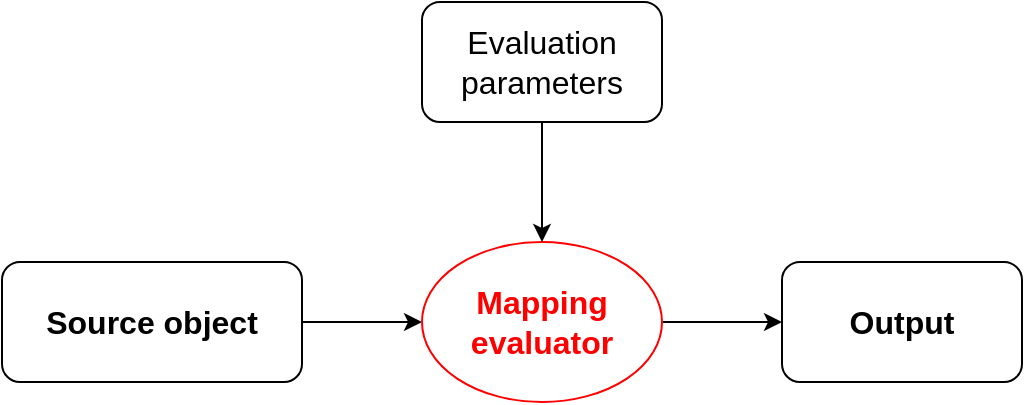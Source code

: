 <mxfile version="13.3.5" type="device"><diagram id="2CXXKNL4dJKv2EsnM4Oi" name="Page-1"><mxGraphModel dx="1086" dy="966" grid="1" gridSize="10" guides="1" tooltips="1" connect="1" arrows="1" fold="1" page="1" pageScale="1" pageWidth="850" pageHeight="1100" math="0" shadow="0"><root><mxCell id="0"/><mxCell id="1" parent="0"/><mxCell id="Y47i2fRJ44QK5DPaclkx-8" style="edgeStyle=orthogonalEdgeStyle;rounded=0;orthogonalLoop=1;jettySize=auto;html=1;exitX=1;exitY=0.5;exitDx=0;exitDy=0;entryX=0;entryY=0.5;entryDx=0;entryDy=0;fontSize=16;" parent="1" source="Y47i2fRJ44QK5DPaclkx-2" target="Y47i2fRJ44QK5DPaclkx-3" edge="1"><mxGeometry relative="1" as="geometry"/></mxCell><mxCell id="Y47i2fRJ44QK5DPaclkx-2" value="Source object" style="rounded=1;whiteSpace=wrap;html=1;fontSize=16;fontStyle=1" parent="1" vertex="1"><mxGeometry x="180" y="360" width="150" height="60" as="geometry"/></mxCell><mxCell id="Y47i2fRJ44QK5DPaclkx-11" style="edgeStyle=orthogonalEdgeStyle;rounded=0;orthogonalLoop=1;jettySize=auto;html=1;exitX=1;exitY=0.5;exitDx=0;exitDy=0;entryX=0;entryY=0.5;entryDx=0;entryDy=0;fontSize=16;" parent="1" source="Y47i2fRJ44QK5DPaclkx-3" target="Y47i2fRJ44QK5DPaclkx-4" edge="1"><mxGeometry relative="1" as="geometry"/></mxCell><mxCell id="Y47i2fRJ44QK5DPaclkx-3" value="&lt;div&gt;Mapping evaluator&lt;/div&gt;" style="ellipse;whiteSpace=wrap;html=1;fontSize=16;fontColor=#FF0000;fontStyle=1;strokeColor=#FF0000;" parent="1" vertex="1"><mxGeometry x="390" y="350" width="120" height="80" as="geometry"/></mxCell><mxCell id="Y47i2fRJ44QK5DPaclkx-4" value="Output" style="rounded=1;whiteSpace=wrap;html=1;fontSize=16;fontStyle=1" parent="1" vertex="1"><mxGeometry x="570" y="360" width="120" height="60" as="geometry"/></mxCell><mxCell id="Y47i2fRJ44QK5DPaclkx-10" style="edgeStyle=orthogonalEdgeStyle;rounded=0;orthogonalLoop=1;jettySize=auto;html=1;exitX=0.5;exitY=1;exitDx=0;exitDy=0;entryX=0.5;entryY=0;entryDx=0;entryDy=0;fontSize=16;" parent="1" source="Y47i2fRJ44QK5DPaclkx-6" target="Y47i2fRJ44QK5DPaclkx-3" edge="1"><mxGeometry relative="1" as="geometry"/></mxCell><mxCell id="Y47i2fRJ44QK5DPaclkx-6" value="Evaluation parameters" style="rounded=1;whiteSpace=wrap;html=1;fontSize=16;" parent="1" vertex="1"><mxGeometry x="390" y="230" width="120" height="60" as="geometry"/></mxCell></root></mxGraphModel></diagram></mxfile>